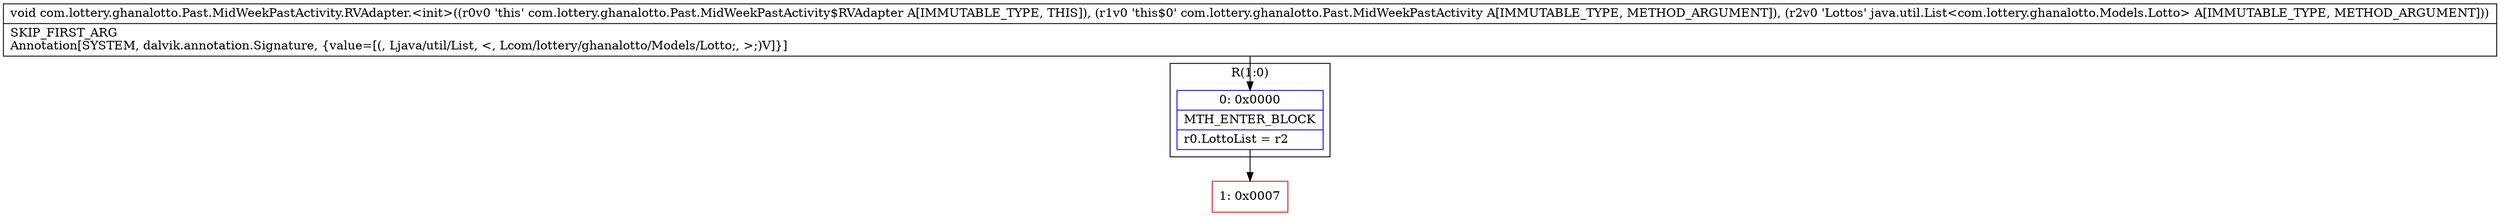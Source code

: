 digraph "CFG forcom.lottery.ghanalotto.Past.MidWeekPastActivity.RVAdapter.\<init\>(Lcom\/lottery\/ghanalotto\/Past\/MidWeekPastActivity;Ljava\/util\/List;)V" {
subgraph cluster_Region_1970340687 {
label = "R(1:0)";
node [shape=record,color=blue];
Node_0 [shape=record,label="{0\:\ 0x0000|MTH_ENTER_BLOCK\l|r0.LottoList = r2\l}"];
}
Node_1 [shape=record,color=red,label="{1\:\ 0x0007}"];
MethodNode[shape=record,label="{void com.lottery.ghanalotto.Past.MidWeekPastActivity.RVAdapter.\<init\>((r0v0 'this' com.lottery.ghanalotto.Past.MidWeekPastActivity$RVAdapter A[IMMUTABLE_TYPE, THIS]), (r1v0 'this$0' com.lottery.ghanalotto.Past.MidWeekPastActivity A[IMMUTABLE_TYPE, METHOD_ARGUMENT]), (r2v0 'Lottos' java.util.List\<com.lottery.ghanalotto.Models.Lotto\> A[IMMUTABLE_TYPE, METHOD_ARGUMENT]))  | SKIP_FIRST_ARG\lAnnotation[SYSTEM, dalvik.annotation.Signature, \{value=[(, Ljava\/util\/List, \<, Lcom\/lottery\/ghanalotto\/Models\/Lotto;, \>;)V]\}]\l}"];
MethodNode -> Node_0;
Node_0 -> Node_1;
}

